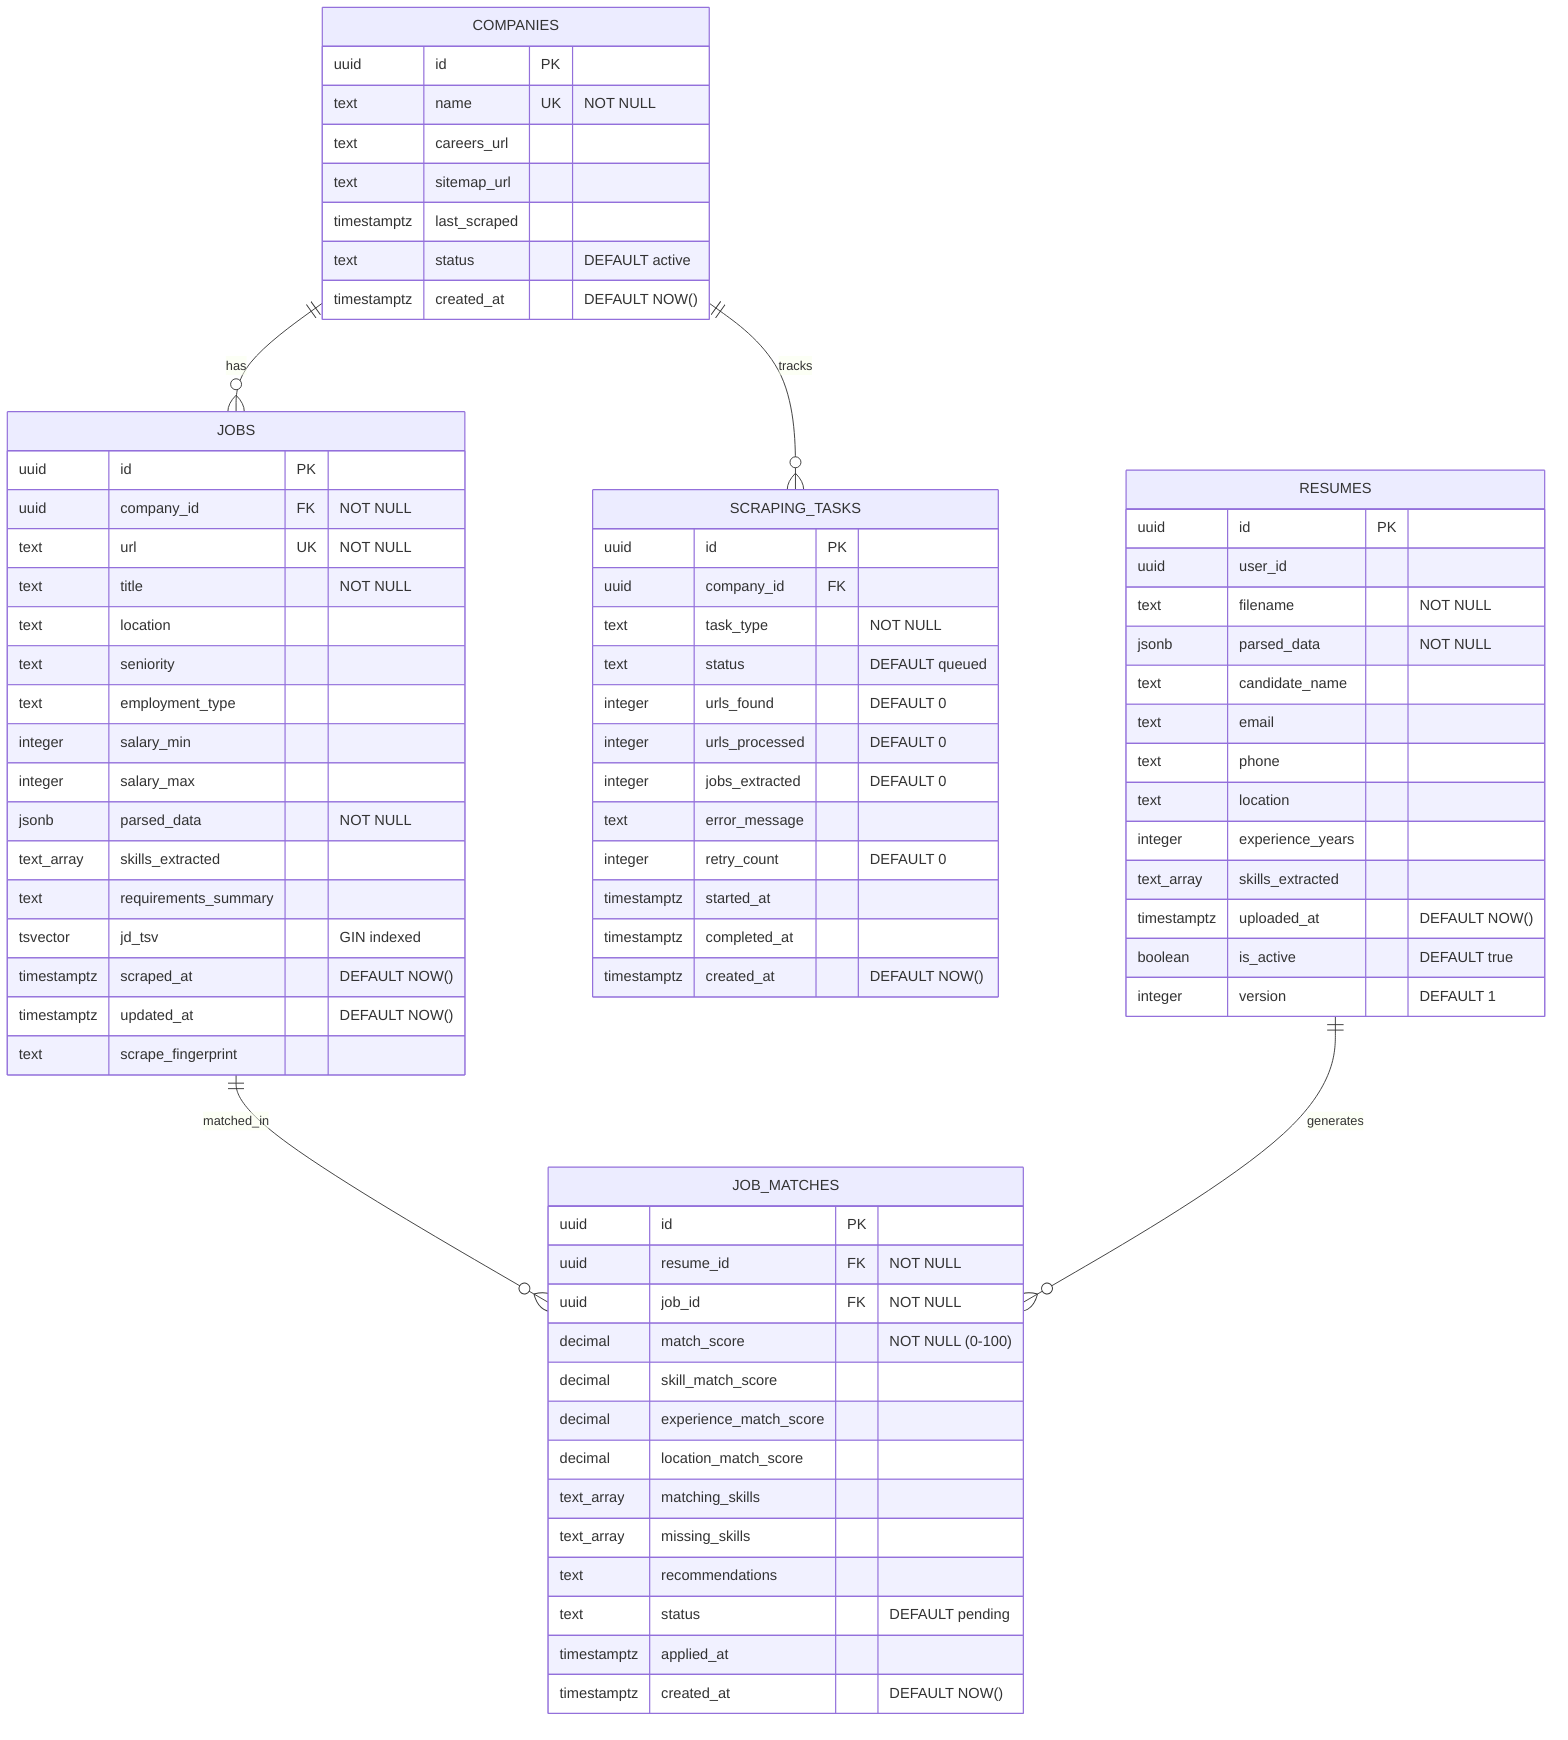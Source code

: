 erDiagram
    COMPANIES ||--o{ JOBS : "has"
    COMPANIES ||--o{ SCRAPING_TASKS : "tracks"
    JOBS ||--o{ JOB_MATCHES : "matched_in"
    RESUMES ||--o{ JOB_MATCHES : "generates"

    COMPANIES {
        uuid id PK
        text name UK "NOT NULL"
        text careers_url
        text sitemap_url
        timestamptz last_scraped
        text status "DEFAULT active"
        timestamptz created_at "DEFAULT NOW()"
    }

    JOBS {
        uuid id PK
        uuid company_id FK "NOT NULL"
        text url UK "NOT NULL"
        text title "NOT NULL"
        text location
        text seniority
        text employment_type
        integer salary_min
        integer salary_max
        jsonb parsed_data "NOT NULL"
        text_array skills_extracted
        text requirements_summary
        tsvector jd_tsv "GIN indexed"
        timestamptz scraped_at "DEFAULT NOW()"
        timestamptz updated_at "DEFAULT NOW()"
        text scrape_fingerprint
    }

    RESUMES {
        uuid id PK
        uuid user_id
        text filename "NOT NULL"
        jsonb parsed_data "NOT NULL"
        text candidate_name
        text email
        text phone
        text location
        integer experience_years
        text_array skills_extracted
        timestamptz uploaded_at "DEFAULT NOW()"
        boolean is_active "DEFAULT true"
        integer version "DEFAULT 1"
    }

    JOB_MATCHES {
        uuid id PK
        uuid resume_id FK "NOT NULL"
        uuid job_id FK "NOT NULL"
        decimal match_score "NOT NULL (0-100)"
        decimal skill_match_score
        decimal experience_match_score
        decimal location_match_score
        text_array matching_skills
        text_array missing_skills
        text recommendations
        text status "DEFAULT pending"
        timestamptz applied_at
        timestamptz created_at "DEFAULT NOW()"
    }

    SCRAPING_TASKS {
        uuid id PK
        uuid company_id FK
        text task_type "NOT NULL"
        text status "DEFAULT queued"
        integer urls_found "DEFAULT 0"
        integer urls_processed "DEFAULT 0"
        integer jobs_extracted "DEFAULT 0"
        text error_message
        integer retry_count "DEFAULT 0"
        timestamptz started_at
        timestamptz completed_at
        timestamptz created_at "DEFAULT NOW()"
    }